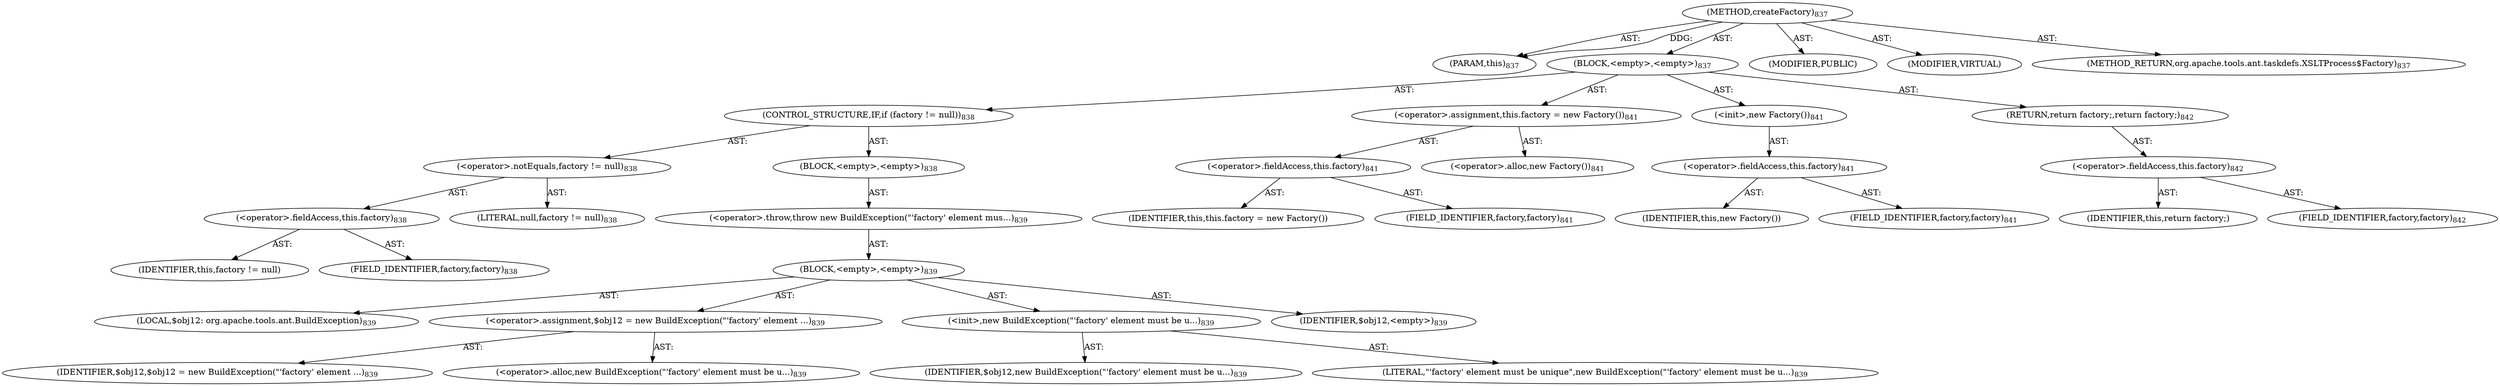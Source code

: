 digraph "createFactory" {  
"111669149739" [label = <(METHOD,createFactory)<SUB>837</SUB>> ]
"115964117068" [label = <(PARAM,this)<SUB>837</SUB>> ]
"25769803890" [label = <(BLOCK,&lt;empty&gt;,&lt;empty&gt;)<SUB>837</SUB>> ]
"47244640315" [label = <(CONTROL_STRUCTURE,IF,if (factory != null))<SUB>838</SUB>> ]
"30064771550" [label = <(&lt;operator&gt;.notEquals,factory != null)<SUB>838</SUB>> ]
"30064771551" [label = <(&lt;operator&gt;.fieldAccess,this.factory)<SUB>838</SUB>> ]
"68719477117" [label = <(IDENTIFIER,this,factory != null)> ]
"55834574983" [label = <(FIELD_IDENTIFIER,factory,factory)<SUB>838</SUB>> ]
"90194313306" [label = <(LITERAL,null,factory != null)<SUB>838</SUB>> ]
"25769803891" [label = <(BLOCK,&lt;empty&gt;,&lt;empty&gt;)<SUB>838</SUB>> ]
"30064771552" [label = <(&lt;operator&gt;.throw,throw new BuildException(&quot;'factory' element mus...)<SUB>839</SUB>> ]
"25769803892" [label = <(BLOCK,&lt;empty&gt;,&lt;empty&gt;)<SUB>839</SUB>> ]
"94489280549" [label = <(LOCAL,$obj12: org.apache.tools.ant.BuildException)<SUB>839</SUB>> ]
"30064771553" [label = <(&lt;operator&gt;.assignment,$obj12 = new BuildException(&quot;'factory' element ...)<SUB>839</SUB>> ]
"68719477118" [label = <(IDENTIFIER,$obj12,$obj12 = new BuildException(&quot;'factory' element ...)<SUB>839</SUB>> ]
"30064771554" [label = <(&lt;operator&gt;.alloc,new BuildException(&quot;'factory' element must be u...)<SUB>839</SUB>> ]
"30064771555" [label = <(&lt;init&gt;,new BuildException(&quot;'factory' element must be u...)<SUB>839</SUB>> ]
"68719477119" [label = <(IDENTIFIER,$obj12,new BuildException(&quot;'factory' element must be u...)<SUB>839</SUB>> ]
"90194313307" [label = <(LITERAL,&quot;'factory' element must be unique&quot;,new BuildException(&quot;'factory' element must be u...)<SUB>839</SUB>> ]
"68719477120" [label = <(IDENTIFIER,$obj12,&lt;empty&gt;)<SUB>839</SUB>> ]
"30064771556" [label = <(&lt;operator&gt;.assignment,this.factory = new Factory())<SUB>841</SUB>> ]
"30064771557" [label = <(&lt;operator&gt;.fieldAccess,this.factory)<SUB>841</SUB>> ]
"68719477121" [label = <(IDENTIFIER,this,this.factory = new Factory())> ]
"55834574984" [label = <(FIELD_IDENTIFIER,factory,factory)<SUB>841</SUB>> ]
"30064771558" [label = <(&lt;operator&gt;.alloc,new Factory())<SUB>841</SUB>> ]
"30064771559" [label = <(&lt;init&gt;,new Factory())<SUB>841</SUB>> ]
"30064771560" [label = <(&lt;operator&gt;.fieldAccess,this.factory)<SUB>841</SUB>> ]
"68719477122" [label = <(IDENTIFIER,this,new Factory())> ]
"55834574985" [label = <(FIELD_IDENTIFIER,factory,factory)<SUB>841</SUB>> ]
"146028888083" [label = <(RETURN,return factory;,return factory;)<SUB>842</SUB>> ]
"30064771561" [label = <(&lt;operator&gt;.fieldAccess,this.factory)<SUB>842</SUB>> ]
"68719477123" [label = <(IDENTIFIER,this,return factory;)> ]
"55834574986" [label = <(FIELD_IDENTIFIER,factory,factory)<SUB>842</SUB>> ]
"133143986295" [label = <(MODIFIER,PUBLIC)> ]
"133143986296" [label = <(MODIFIER,VIRTUAL)> ]
"128849018923" [label = <(METHOD_RETURN,org.apache.tools.ant.taskdefs.XSLTProcess$Factory)<SUB>837</SUB>> ]
  "111669149739" -> "115964117068"  [ label = "AST: "] 
  "111669149739" -> "25769803890"  [ label = "AST: "] 
  "111669149739" -> "133143986295"  [ label = "AST: "] 
  "111669149739" -> "133143986296"  [ label = "AST: "] 
  "111669149739" -> "128849018923"  [ label = "AST: "] 
  "25769803890" -> "47244640315"  [ label = "AST: "] 
  "25769803890" -> "30064771556"  [ label = "AST: "] 
  "25769803890" -> "30064771559"  [ label = "AST: "] 
  "25769803890" -> "146028888083"  [ label = "AST: "] 
  "47244640315" -> "30064771550"  [ label = "AST: "] 
  "47244640315" -> "25769803891"  [ label = "AST: "] 
  "30064771550" -> "30064771551"  [ label = "AST: "] 
  "30064771550" -> "90194313306"  [ label = "AST: "] 
  "30064771551" -> "68719477117"  [ label = "AST: "] 
  "30064771551" -> "55834574983"  [ label = "AST: "] 
  "25769803891" -> "30064771552"  [ label = "AST: "] 
  "30064771552" -> "25769803892"  [ label = "AST: "] 
  "25769803892" -> "94489280549"  [ label = "AST: "] 
  "25769803892" -> "30064771553"  [ label = "AST: "] 
  "25769803892" -> "30064771555"  [ label = "AST: "] 
  "25769803892" -> "68719477120"  [ label = "AST: "] 
  "30064771553" -> "68719477118"  [ label = "AST: "] 
  "30064771553" -> "30064771554"  [ label = "AST: "] 
  "30064771555" -> "68719477119"  [ label = "AST: "] 
  "30064771555" -> "90194313307"  [ label = "AST: "] 
  "30064771556" -> "30064771557"  [ label = "AST: "] 
  "30064771556" -> "30064771558"  [ label = "AST: "] 
  "30064771557" -> "68719477121"  [ label = "AST: "] 
  "30064771557" -> "55834574984"  [ label = "AST: "] 
  "30064771559" -> "30064771560"  [ label = "AST: "] 
  "30064771560" -> "68719477122"  [ label = "AST: "] 
  "30064771560" -> "55834574985"  [ label = "AST: "] 
  "146028888083" -> "30064771561"  [ label = "AST: "] 
  "30064771561" -> "68719477123"  [ label = "AST: "] 
  "30064771561" -> "55834574986"  [ label = "AST: "] 
  "111669149739" -> "115964117068"  [ label = "DDG: "] 
}
